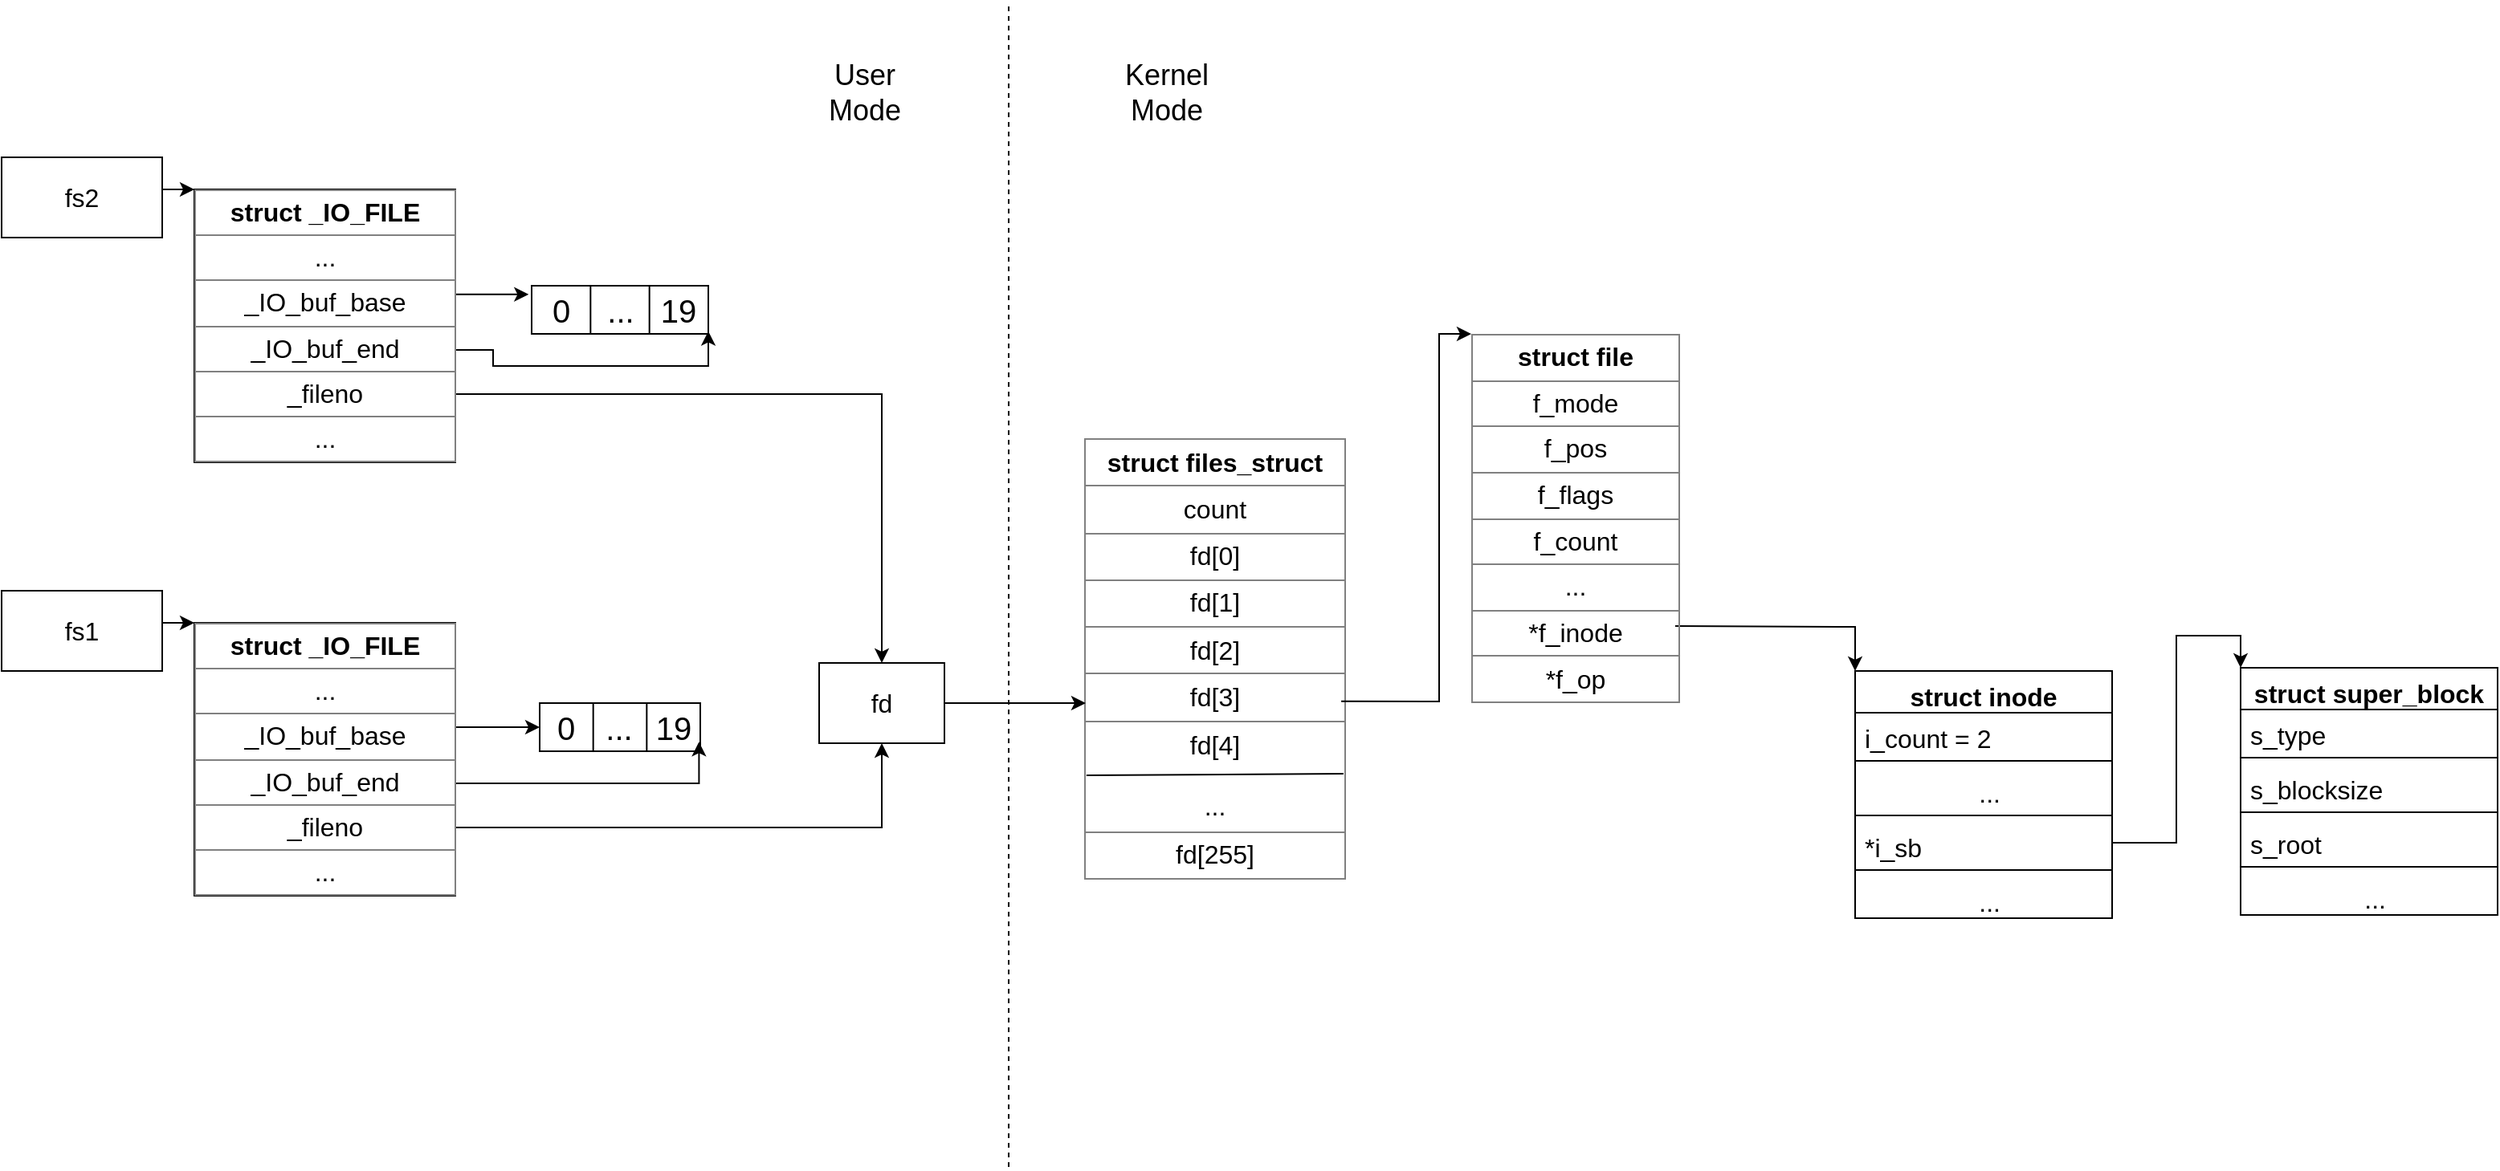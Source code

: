 <mxfile version="18.0.1" type="google" pages="3"><diagram name="os5_1" id="Wx8wYzukToE77DdohMMo"><mxGraphModel grid="0" page="0" gridSize="10" guides="1" tooltips="1" connect="1" arrows="1" fold="1" pageScale="1" pageWidth="850" pageHeight="1100" math="0" shadow="0"><root><mxCell id="0"/><mxCell id="1" parent="0"/><mxCell id="IGV6GITC1BkFRd7kM9qq-47" value="&lt;table style=&quot;width: 100% ; height: 100% ; border-collapse: collapse ; font-size: 16px&quot; width=&quot;100%&quot; cellpadding=&quot;4&quot; border=&quot;1&quot;&gt;&lt;tbody&gt;&lt;tr&gt;&lt;th align=&quot;center&quot;&gt;&lt;font style=&quot;font-size: 16px&quot;&gt;&lt;b&gt;struct files_struct&lt;br&gt;&lt;/b&gt;&lt;/font&gt;&lt;/th&gt;&lt;/tr&gt;&lt;tr align=&quot;center&quot;&gt;&lt;td&gt;&lt;font style=&quot;font-size: 16px&quot;&gt;count&lt;/font&gt;&lt;/td&gt;&lt;/tr&gt;&lt;tr align=&quot;center&quot;&gt;&lt;td&gt;&lt;font style=&quot;font-size: 16px&quot;&gt;fd[0]&lt;/font&gt;&lt;/td&gt;&lt;/tr&gt;&lt;tr align=&quot;center&quot;&gt;&lt;td&gt;&lt;font style=&quot;font-size: 16px&quot;&gt;fd[1]&lt;br&gt;&lt;/font&gt;&lt;/td&gt;&lt;/tr&gt;&lt;tr align=&quot;center&quot;&gt;&lt;td&gt;&lt;font style=&quot;font-size: 16px&quot;&gt;fd[2]&lt;br&gt;&lt;/font&gt;&lt;/td&gt;&lt;/tr&gt;&lt;tr&gt;&lt;td style=&quot;text-align: center&quot;&gt;fd[3]&lt;/td&gt;&lt;/tr&gt;&lt;tr align=&quot;center&quot;&gt;&lt;td&gt;&lt;font style=&quot;font-size: 16px&quot;&gt;fd[4]&lt;br&gt;&lt;br&gt;...&lt;/font&gt;&lt;/td&gt;&lt;/tr&gt;&lt;tr align=&quot;center&quot;&gt;&lt;td&gt;&lt;font style=&quot;font-size: 16px&quot;&gt;fd[255]&lt;br&gt;&lt;/font&gt;&lt;/td&gt;&lt;/tr&gt;&lt;/tbody&gt;&lt;/table&gt;" style="text;html=1;strokeColor=none;fillColor=none;overflow=fill;" parent="1" vertex="1"><mxGeometry x="722" y="1502" width="162.5" height="275" as="geometry"/></mxCell><mxCell id="Da9jErBtkmAPSLwTdWaW-23" style="edgeStyle=orthogonalEdgeStyle;rounded=0;orthogonalLoop=1;jettySize=auto;html=1;entryX=0;entryY=0;entryDx=0;entryDy=0;fontSize=20;" parent="1" target="IGV6GITC1BkFRd7kM9qq-60" edge="1"><mxGeometry relative="1" as="geometry"><mxPoint x="1090" y="1619" as="sourcePoint"/></mxGeometry></mxCell><mxCell id="IGV6GITC1BkFRd7kM9qq-56" value="&lt;table style=&quot;width: 100% ; height: 100% ; border-collapse: collapse ; font-size: 16px&quot; width=&quot;100%&quot; cellpadding=&quot;4&quot; border=&quot;1&quot;&gt;&lt;tbody&gt;&lt;tr&gt;&lt;th align=&quot;center&quot;&gt;&lt;font style=&quot;font-size: 16px&quot;&gt;&lt;b&gt;struct file&lt;br&gt;&lt;/b&gt;&lt;/font&gt;&lt;/th&gt;&lt;/tr&gt;&lt;tr align=&quot;center&quot;&gt;&lt;td&gt;f_mode&lt;br&gt;&lt;/td&gt;&lt;/tr&gt;&lt;tr align=&quot;center&quot;&gt;&lt;td&gt;&lt;font style=&quot;font-size: 16px&quot;&gt;f_pos&lt;br&gt;&lt;/font&gt;&lt;/td&gt;&lt;/tr&gt;&lt;tr align=&quot;center&quot;&gt;&lt;td&gt;&lt;font style=&quot;font-size: 16px&quot;&gt;f_flags&lt;br&gt;&lt;/font&gt;&lt;/td&gt;&lt;/tr&gt;&lt;tr align=&quot;center&quot;&gt;&lt;td&gt;&lt;font style=&quot;font-size: 16px&quot;&gt;f_count&lt;br&gt;&lt;/font&gt;&lt;/td&gt;&lt;/tr&gt;&lt;tr align=&quot;center&quot;&gt;&lt;td&gt;&lt;font style=&quot;font-size: 16px&quot;&gt;...&lt;br&gt;&lt;/font&gt;&lt;/td&gt;&lt;/tr&gt;&lt;tr align=&quot;center&quot;&gt;&lt;td&gt;&lt;font style=&quot;font-size: 16px&quot;&gt;*f_inode&lt;br&gt;&lt;/font&gt;&lt;/td&gt;&lt;/tr&gt;&lt;tr align=&quot;center&quot;&gt;&lt;td&gt;*f_op&lt;br&gt;&lt;/td&gt;&lt;/tr&gt;&lt;/tbody&gt;&lt;/table&gt;" style="text;html=1;strokeColor=none;fillColor=none;overflow=fill;" vertex="1" parent="1"><mxGeometry x="963" y="1437" width="130" height="230" as="geometry"/></mxCell><mxCell id="IGV6GITC1BkFRd7kM9qq-58" value="" style="endArrow=classic;html=1;fontSize=16;entryX=0;entryY=0;entryDx=0;entryDy=0;exitX=0.994;exitY=0.433;exitDx=0;exitDy=0;exitPerimeter=0;rounded=0;" parent="1" target="IGV6GITC1BkFRd7kM9qq-56" edge="1"><mxGeometry width="50" height="50" relative="1" as="geometry"><mxPoint x="882.04" y="1665.92" as="sourcePoint"/><mxPoint x="933" y="1677" as="targetPoint"/><Array as="points"><mxPoint x="943" y="1666"/><mxPoint x="943" y="1437"/></Array></mxGeometry></mxCell><mxCell id="k2bgLdUGASc6UwC-Caff-4" style="edgeStyle=orthogonalEdgeStyle;rounded=0;orthogonalLoop=1;jettySize=auto;html=1;exitX=1;exitY=0.5;exitDx=0;exitDy=0;entryX=0;entryY=0;entryDx=0;entryDy=0;" parent="1" source="4EE2T88Vbik8Q-8ipsxU-4" target="LIVRkcbakn7ZSOC9ViET-1" edge="1"><mxGeometry relative="1" as="geometry"><Array as="points"><mxPoint x="138" y="1372"/><mxPoint x="138" y="1347"/></Array></mxGeometry></mxCell><mxCell id="4EE2T88Vbik8Q-8ipsxU-4" value="&lt;font style=&quot;font-size: 16px&quot;&gt;fs2&lt;/font&gt;" style="rounded=0;whiteSpace=wrap;html=1;" parent="1" vertex="1"><mxGeometry x="48" y="1327" width="100" height="50" as="geometry"/></mxCell><mxCell id="k2bgLdUGASc6UwC-Caff-5" style="edgeStyle=orthogonalEdgeStyle;rounded=0;orthogonalLoop=1;jettySize=auto;html=1;exitX=1;exitY=0.5;exitDx=0;exitDy=0;entryX=0;entryY=0;entryDx=0;entryDy=0;" parent="1" source="4EE2T88Vbik8Q-8ipsxU-6" target="k2bgLdUGASc6UwC-Caff-3" edge="1"><mxGeometry relative="1" as="geometry"><Array as="points"><mxPoint x="143" y="1642"/><mxPoint x="143" y="1617"/></Array></mxGeometry></mxCell><mxCell id="4EE2T88Vbik8Q-8ipsxU-6" value="&lt;font style=&quot;font-size: 16px&quot;&gt;fs1&lt;/font&gt;" style="rounded=0;whiteSpace=wrap;html=1;" parent="1" vertex="1"><mxGeometry x="48" y="1597" width="100" height="50" as="geometry"/></mxCell><mxCell id="f0vQ-rq0YLENBrKNpcTx-3" value="" style="endArrow=none;html=1;exitX=0.009;exitY=0.9;exitDx=0;exitDy=0;exitPerimeter=0;entryX=1.009;entryY=0.896;entryDx=0;entryDy=0;entryPerimeter=0;" parent="1" edge="1"><mxGeometry width="50" height="50" relative="1" as="geometry"><mxPoint x="723.44" y="1712" as="sourcePoint"/><mxPoint x="883.44" y="1711.04" as="targetPoint"/></mxGeometry></mxCell><mxCell id="Da9jErBtkmAPSLwTdWaW-15" style="edgeStyle=orthogonalEdgeStyle;rounded=0;orthogonalLoop=1;jettySize=auto;html=1;exitX=1;exitY=0.5;exitDx=0;exitDy=0;entryX=-0.017;entryY=0.181;entryDx=0;entryDy=0;entryPerimeter=0;fontSize=20;" parent="1" source="LIVRkcbakn7ZSOC9ViET-1" target="Da9jErBtkmAPSLwTdWaW-2" edge="1"><mxGeometry relative="1" as="geometry"><Array as="points"><mxPoint x="331" y="1412"/></Array></mxGeometry></mxCell><mxCell id="Da9jErBtkmAPSLwTdWaW-17" style="edgeStyle=orthogonalEdgeStyle;rounded=0;orthogonalLoop=1;jettySize=auto;html=1;exitX=1;exitY=0.5;exitDx=0;exitDy=0;entryX=1;entryY=0.944;entryDx=0;entryDy=0;entryPerimeter=0;fontSize=20;" parent="1" source="LIVRkcbakn7ZSOC9ViET-1" target="Da9jErBtkmAPSLwTdWaW-2" edge="1"><mxGeometry relative="1" as="geometry"><Array as="points"><mxPoint x="331" y="1447"/><mxPoint x="354" y="1447"/><mxPoint x="354" y="1457"/><mxPoint x="488" y="1457"/></Array></mxGeometry></mxCell><mxCell id="Da9jErBtkmAPSLwTdWaW-21" style="edgeStyle=orthogonalEdgeStyle;rounded=0;orthogonalLoop=1;jettySize=auto;html=1;exitX=1;exitY=0.75;exitDx=0;exitDy=0;fontSize=20;entryX=0.5;entryY=0;entryDx=0;entryDy=0;" parent="1" source="LIVRkcbakn7ZSOC9ViET-1" target="EsqCgtsiWdkrGeuyO9ym-1" edge="1"><mxGeometry relative="1" as="geometry"><Array as="points"><mxPoint x="596" y="1475"/></Array></mxGeometry></mxCell><mxCell id="LIVRkcbakn7ZSOC9ViET-1" value="&lt;table style=&quot;width: 100% ; height: 100% ; border-collapse: collapse ; font-size: 16px&quot; width=&quot;100%&quot; cellpadding=&quot;4&quot; border=&quot;1&quot;&gt;&lt;tbody&gt;&lt;tr&gt;&lt;th align=&quot;center&quot;&gt;struct _IO_FILE&lt;/th&gt;&lt;/tr&gt;&lt;tr align=&quot;center&quot;&gt;&lt;td&gt;...&lt;/td&gt;&lt;/tr&gt;&lt;tr align=&quot;center&quot;&gt;&lt;td&gt;_IO_buf_base&lt;/td&gt;&lt;/tr&gt;&lt;tr align=&quot;center&quot;&gt;&lt;td&gt;&lt;font style=&quot;font-size: 16px&quot;&gt;_IO_buf_end&lt;/font&gt;&lt;/td&gt;&lt;/tr&gt;&lt;tr align=&quot;center&quot;&gt;&lt;td&gt;&lt;font style=&quot;font-size: 16px&quot;&gt;_fileno&lt;/font&gt;&lt;/td&gt;&lt;/tr&gt;&lt;tr&gt;&lt;td style=&quot;text-align: center&quot;&gt;...&lt;/td&gt;&lt;/tr&gt;&lt;tr align=&quot;center&quot;&gt;&lt;td&gt;&lt;br&gt;&lt;/td&gt;&lt;/tr&gt;&lt;tr align=&quot;center&quot;&gt;&lt;td&gt;&lt;font style=&quot;font-size: 16px&quot;&gt;&lt;br&gt;&lt;/font&gt;&lt;/td&gt;&lt;/tr&gt;&lt;/tbody&gt;&lt;/table&gt;" style="text;html=1;strokeColor=#000000;fillColor=none;overflow=fill;" parent="1" vertex="1"><mxGeometry x="168" y="1347" width="162.5" height="170" as="geometry"/></mxCell><mxCell id="Da9jErBtkmAPSLwTdWaW-16" style="edgeStyle=orthogonalEdgeStyle;rounded=0;orthogonalLoop=1;jettySize=auto;html=1;exitX=1;exitY=0.5;exitDx=0;exitDy=0;entryX=0;entryY=0.5;entryDx=0;entryDy=0;fontSize=20;" parent="1" source="k2bgLdUGASc6UwC-Caff-3" target="Da9jErBtkmAPSLwTdWaW-11" edge="1"><mxGeometry relative="1" as="geometry"><Array as="points"><mxPoint x="331" y="1682"/></Array></mxGeometry></mxCell><mxCell id="Da9jErBtkmAPSLwTdWaW-18" style="edgeStyle=orthogonalEdgeStyle;rounded=0;orthogonalLoop=1;jettySize=auto;html=1;exitX=1;exitY=0.5;exitDx=0;exitDy=0;fontSize=20;entryX=0.992;entryY=0.806;entryDx=0;entryDy=0;entryPerimeter=0;" parent="1" source="k2bgLdUGASc6UwC-Caff-3" target="Da9jErBtkmAPSLwTdWaW-11" edge="1"><mxGeometry relative="1" as="geometry"><mxPoint x="483" y="1697" as="targetPoint"/><Array as="points"><mxPoint x="331" y="1717"/><mxPoint x="482" y="1717"/></Array></mxGeometry></mxCell><mxCell id="Da9jErBtkmAPSLwTdWaW-22" style="edgeStyle=orthogonalEdgeStyle;rounded=0;orthogonalLoop=1;jettySize=auto;html=1;exitX=1;exitY=0.75;exitDx=0;exitDy=0;entryX=0.5;entryY=1;entryDx=0;entryDy=0;fontSize=20;" parent="1" source="k2bgLdUGASc6UwC-Caff-3" target="EsqCgtsiWdkrGeuyO9ym-1" edge="1"><mxGeometry relative="1" as="geometry"><Array as="points"><mxPoint x="596" y="1745"/></Array></mxGeometry></mxCell><mxCell id="k2bgLdUGASc6UwC-Caff-3" value="&lt;table style=&quot;width: 100% ; height: 100% ; border-collapse: collapse ; font-size: 16px&quot; width=&quot;100%&quot; cellpadding=&quot;4&quot; border=&quot;1&quot;&gt;&lt;tbody&gt;&lt;tr&gt;&lt;th align=&quot;center&quot;&gt;struct _IO_FILE&lt;/th&gt;&lt;/tr&gt;&lt;tr align=&quot;center&quot;&gt;&lt;td&gt;...&lt;/td&gt;&lt;/tr&gt;&lt;tr align=&quot;center&quot;&gt;&lt;td&gt;_IO_buf_base&lt;/td&gt;&lt;/tr&gt;&lt;tr align=&quot;center&quot;&gt;&lt;td&gt;&lt;font style=&quot;font-size: 16px&quot;&gt;_IO_buf_end&lt;/font&gt;&lt;/td&gt;&lt;/tr&gt;&lt;tr align=&quot;center&quot;&gt;&lt;td&gt;&lt;font style=&quot;font-size: 16px&quot;&gt;_fileno&lt;/font&gt;&lt;/td&gt;&lt;/tr&gt;&lt;tr&gt;&lt;td style=&quot;text-align: center&quot;&gt;...&lt;/td&gt;&lt;/tr&gt;&lt;tr align=&quot;center&quot;&gt;&lt;td&gt;&lt;br&gt;&lt;/td&gt;&lt;/tr&gt;&lt;tr align=&quot;center&quot;&gt;&lt;td&gt;&lt;font style=&quot;font-size: 16px&quot;&gt;&lt;br&gt;&lt;/font&gt;&lt;/td&gt;&lt;/tr&gt;&lt;/tbody&gt;&lt;/table&gt;" style="text;html=1;strokeColor=#000000;fillColor=none;overflow=fill;" parent="1" vertex="1"><mxGeometry x="168" y="1617" width="162.5" height="170" as="geometry"/></mxCell><mxCell id="Da9jErBtkmAPSLwTdWaW-2" value="" style="shape=partialRectangle;html=1;whiteSpace=wrap;collapsible=0;dropTarget=0;pointerEvents=0;top=1;left=1;bottom=1;right=1;points=[[0,0.5],[1,0.5]];portConstraint=eastwest;fontSize=20;strokeWidth=1;shadow=0;fillColor=none;noLabel=0;portConstraintRotation=0;snapToPoint=0;fixDash=0;autosize=0;container=0;backgroundOutline=0;resizeWidth=0;treeMoving=0;" parent="1" vertex="1"><mxGeometry x="378" y="1407" width="110" height="30" as="geometry"/></mxCell><mxCell id="Da9jErBtkmAPSLwTdWaW-3" value="0" style="shape=partialRectangle;html=1;whiteSpace=wrap;connectable=0;overflow=hidden;fillColor=none;top=0;left=0;bottom=0;right=1;fontSize=20;" parent="Da9jErBtkmAPSLwTdWaW-2" vertex="1"><mxGeometry width="36.667" height="30" as="geometry"/></mxCell><mxCell id="Da9jErBtkmAPSLwTdWaW-4" value="..." style="shape=partialRectangle;html=1;whiteSpace=wrap;connectable=0;overflow=hidden;fillColor=none;top=0;left=0;bottom=0;right=0;fontSize=20;" parent="Da9jErBtkmAPSLwTdWaW-2" vertex="1"><mxGeometry x="36.667" width="36.667" height="30" as="geometry"/></mxCell><mxCell id="Da9jErBtkmAPSLwTdWaW-5" value="19" style="shape=partialRectangle;html=1;whiteSpace=wrap;connectable=0;overflow=hidden;fillColor=none;top=0;left=1;bottom=0;right=0;fontSize=20;" parent="Da9jErBtkmAPSLwTdWaW-2" vertex="1"><mxGeometry x="73.333" width="36.667" height="30" as="geometry"/></mxCell><mxCell id="Da9jErBtkmAPSLwTdWaW-11" value="" style="shape=partialRectangle;html=1;whiteSpace=wrap;collapsible=0;dropTarget=0;pointerEvents=0;top=1;left=1;bottom=1;right=1;points=[[0,0.5],[1,0.5]];portConstraint=eastwest;fontSize=20;strokeWidth=1;shadow=0;fillColor=none;noLabel=0;portConstraintRotation=0;snapToPoint=0;fixDash=0;autosize=0;container=0;backgroundOutline=0;resizeWidth=0;treeMoving=0;" parent="1" vertex="1"><mxGeometry x="383" y="1667" width="100" height="30" as="geometry"/></mxCell><mxCell id="Da9jErBtkmAPSLwTdWaW-12" value="0" style="shape=partialRectangle;html=1;whiteSpace=wrap;connectable=0;overflow=hidden;fillColor=none;top=0;left=0;bottom=0;right=1;fontSize=20;" parent="Da9jErBtkmAPSLwTdWaW-11" vertex="1"><mxGeometry width="33.333" height="30" as="geometry"/></mxCell><mxCell id="Da9jErBtkmAPSLwTdWaW-13" value="..." style="shape=partialRectangle;html=1;whiteSpace=wrap;connectable=0;overflow=hidden;fillColor=none;top=0;left=0;bottom=0;right=0;fontSize=20;" parent="Da9jErBtkmAPSLwTdWaW-11" vertex="1"><mxGeometry x="33.333" width="33.333" height="30" as="geometry"/></mxCell><mxCell id="Da9jErBtkmAPSLwTdWaW-14" value="19" style="shape=partialRectangle;html=1;whiteSpace=wrap;connectable=0;overflow=hidden;fillColor=none;top=0;left=1;bottom=0;right=0;fontSize=20;" parent="Da9jErBtkmAPSLwTdWaW-11" vertex="1"><mxGeometry x="66.667" width="33.333" height="30" as="geometry"/></mxCell><mxCell id="IGV6GITC1BkFRd7kM9qq-60" value="struct inode" style="swimlane;fontStyle=1;align=center;verticalAlign=top;childLayout=stackLayout;horizontal=1;startSize=26;horizontalStack=0;resizeParent=1;resizeParentMax=0;resizeLast=0;collapsible=1;marginBottom=0;fillColor=none;fontSize=16;" parent="1" vertex="1"><mxGeometry x="1202" y="1647" width="160" height="154" as="geometry"/></mxCell><mxCell id="IGV6GITC1BkFRd7kM9qq-61" value="i_count = 2" style="text;strokeColor=none;fillColor=none;align=left;verticalAlign=top;spacingLeft=4;spacingRight=4;overflow=hidden;rotatable=0;points=[[0,0.5],[1,0.5]];portConstraint=eastwest;fontSize=16;" parent="IGV6GITC1BkFRd7kM9qq-60" vertex="1"><mxGeometry y="26" width="160" height="26" as="geometry"/></mxCell><mxCell id="EsqCgtsiWdkrGeuyO9ym-8" value="" style="line;strokeWidth=1;fillColor=none;align=left;verticalAlign=middle;spacingTop=-1;spacingLeft=3;spacingRight=3;rotatable=0;labelPosition=right;points=[];portConstraint=eastwest;" vertex="1" parent="IGV6GITC1BkFRd7kM9qq-60"><mxGeometry y="52" width="160" height="8" as="geometry"/></mxCell><mxCell id="EsqCgtsiWdkrGeuyO9ym-6" value="                ..." style="text;strokeColor=none;fillColor=none;align=left;verticalAlign=top;spacingLeft=4;spacingRight=4;overflow=hidden;rotatable=0;points=[[0,0.5],[1,0.5]];portConstraint=eastwest;fontSize=16;" vertex="1" parent="IGV6GITC1BkFRd7kM9qq-60"><mxGeometry y="60" width="160" height="26" as="geometry"/></mxCell><mxCell id="IGV6GITC1BkFRd7kM9qq-62" value="" style="line;strokeWidth=1;fillColor=none;align=left;verticalAlign=middle;spacingTop=-1;spacingLeft=3;spacingRight=3;rotatable=0;labelPosition=right;points=[];portConstraint=eastwest;" parent="IGV6GITC1BkFRd7kM9qq-60" vertex="1"><mxGeometry y="86" width="160" height="8" as="geometry"/></mxCell><mxCell id="EsqCgtsiWdkrGeuyO9ym-4" value="*i_sb" style="text;strokeColor=none;fillColor=none;align=left;verticalAlign=top;spacingLeft=4;spacingRight=4;overflow=hidden;rotatable=0;points=[[0,0.5],[1,0.5]];portConstraint=eastwest;fontSize=16;" vertex="1" parent="IGV6GITC1BkFRd7kM9qq-60"><mxGeometry y="94" width="160" height="26" as="geometry"/></mxCell><mxCell id="EsqCgtsiWdkrGeuyO9ym-5" value="" style="line;strokeWidth=1;fillColor=none;align=left;verticalAlign=middle;spacingTop=-1;spacingLeft=3;spacingRight=3;rotatable=0;labelPosition=right;points=[];portConstraint=eastwest;" vertex="1" parent="IGV6GITC1BkFRd7kM9qq-60"><mxGeometry y="120" width="160" height="8" as="geometry"/></mxCell><mxCell id="IGV6GITC1BkFRd7kM9qq-63" value="                ..." style="text;strokeColor=none;fillColor=none;align=left;verticalAlign=top;spacingLeft=4;spacingRight=4;overflow=hidden;rotatable=0;points=[[0,0.5],[1,0.5]];portConstraint=eastwest;fontSize=16;" parent="IGV6GITC1BkFRd7kM9qq-60" vertex="1"><mxGeometry y="128" width="160" height="26" as="geometry"/></mxCell><mxCell id="EsqCgtsiWdkrGeuyO9ym-2" style="edgeStyle=orthogonalEdgeStyle;rounded=0;orthogonalLoop=1;jettySize=auto;html=1;exitX=1;exitY=0.5;exitDx=0;exitDy=0;entryX=0.006;entryY=0.6;entryDx=0;entryDy=0;entryPerimeter=0;fontSize=16;" edge="1" parent="1" source="EsqCgtsiWdkrGeuyO9ym-1" target="IGV6GITC1BkFRd7kM9qq-47"><mxGeometry relative="1" as="geometry"/></mxCell><mxCell id="EsqCgtsiWdkrGeuyO9ym-1" value="&lt;font style=&quot;font-size: 16px;&quot;&gt;fd&lt;/font&gt;" style="rounded=0;whiteSpace=wrap;html=1;" vertex="1" parent="1"><mxGeometry x="557" y="1642" width="78" height="50" as="geometry"/></mxCell><mxCell id="EsqCgtsiWdkrGeuyO9ym-9" value="struct super_block" style="swimlane;fontStyle=1;align=center;verticalAlign=top;childLayout=stackLayout;horizontal=1;startSize=26;horizontalStack=0;resizeParent=1;resizeParentMax=0;resizeLast=0;collapsible=1;marginBottom=0;fillColor=none;fontSize=16;" vertex="1" parent="1"><mxGeometry x="1442" y="1645" width="160" height="154" as="geometry"/></mxCell><mxCell id="EsqCgtsiWdkrGeuyO9ym-10" value="s_type" style="text;strokeColor=none;fillColor=none;align=left;verticalAlign=top;spacingLeft=4;spacingRight=4;overflow=hidden;rotatable=0;points=[[0,0.5],[1,0.5]];portConstraint=eastwest;fontSize=16;" vertex="1" parent="EsqCgtsiWdkrGeuyO9ym-9"><mxGeometry y="26" width="160" height="26" as="geometry"/></mxCell><mxCell id="EsqCgtsiWdkrGeuyO9ym-11" value="" style="line;strokeWidth=1;fillColor=none;align=left;verticalAlign=middle;spacingTop=-1;spacingLeft=3;spacingRight=3;rotatable=0;labelPosition=right;points=[];portConstraint=eastwest;" vertex="1" parent="EsqCgtsiWdkrGeuyO9ym-9"><mxGeometry y="52" width="160" height="8" as="geometry"/></mxCell><mxCell id="EsqCgtsiWdkrGeuyO9ym-12" value="s_blocksize" style="text;strokeColor=none;fillColor=none;align=left;verticalAlign=top;spacingLeft=4;spacingRight=4;overflow=hidden;rotatable=0;points=[[0,0.5],[1,0.5]];portConstraint=eastwest;fontSize=16;" vertex="1" parent="EsqCgtsiWdkrGeuyO9ym-9"><mxGeometry y="60" width="160" height="26" as="geometry"/></mxCell><mxCell id="EsqCgtsiWdkrGeuyO9ym-13" value="" style="line;strokeWidth=1;fillColor=none;align=left;verticalAlign=middle;spacingTop=-1;spacingLeft=3;spacingRight=3;rotatable=0;labelPosition=right;points=[];portConstraint=eastwest;" vertex="1" parent="EsqCgtsiWdkrGeuyO9ym-9"><mxGeometry y="86" width="160" height="8" as="geometry"/></mxCell><mxCell id="EsqCgtsiWdkrGeuyO9ym-14" value="s_root" style="text;strokeColor=none;fillColor=none;align=left;verticalAlign=top;spacingLeft=4;spacingRight=4;overflow=hidden;rotatable=0;points=[[0,0.5],[1,0.5]];portConstraint=eastwest;fontSize=16;" vertex="1" parent="EsqCgtsiWdkrGeuyO9ym-9"><mxGeometry y="94" width="160" height="26" as="geometry"/></mxCell><mxCell id="EsqCgtsiWdkrGeuyO9ym-15" value="" style="line;strokeWidth=1;fillColor=none;align=left;verticalAlign=middle;spacingTop=-1;spacingLeft=3;spacingRight=3;rotatable=0;labelPosition=right;points=[];portConstraint=eastwest;" vertex="1" parent="EsqCgtsiWdkrGeuyO9ym-9"><mxGeometry y="120" width="160" height="8" as="geometry"/></mxCell><mxCell id="EsqCgtsiWdkrGeuyO9ym-16" value="                ..." style="text;strokeColor=none;fillColor=none;align=left;verticalAlign=top;spacingLeft=4;spacingRight=4;overflow=hidden;rotatable=0;points=[[0,0.5],[1,0.5]];portConstraint=eastwest;fontSize=16;" vertex="1" parent="EsqCgtsiWdkrGeuyO9ym-9"><mxGeometry y="128" width="160" height="26" as="geometry"/></mxCell><mxCell id="EsqCgtsiWdkrGeuyO9ym-17" style="edgeStyle=orthogonalEdgeStyle;rounded=0;orthogonalLoop=1;jettySize=auto;html=1;exitX=1;exitY=0.5;exitDx=0;exitDy=0;entryX=0;entryY=0;entryDx=0;entryDy=0;fontSize=16;" edge="1" parent="1" source="EsqCgtsiWdkrGeuyO9ym-4" target="EsqCgtsiWdkrGeuyO9ym-9"><mxGeometry relative="1" as="geometry"/></mxCell><mxCell id="90CxgmGiDfc23VAzaV2k-1" value="" style="endArrow=none;html=1;rounded=0;fontSize=16;dashed=1;" edge="1" parent="1"><mxGeometry width="50" height="50" relative="1" as="geometry"><mxPoint x="675" y="1956" as="sourcePoint"/><mxPoint x="675" y="1230" as="targetPoint"/></mxGeometry></mxCell><mxCell id="90CxgmGiDfc23VAzaV2k-3" value="&lt;font style=&quot;font-size: 18px;&quot;&gt;User&lt;br&gt;Mode&lt;/font&gt;" style="text;html=1;align=center;verticalAlign=middle;resizable=0;points=[];autosize=1;strokeColor=none;fillColor=none;fontSize=16;" vertex="1" parent="1"><mxGeometry x="557" y="1266" width="55" height="42" as="geometry"/></mxCell><mxCell id="90CxgmGiDfc23VAzaV2k-4" value="&lt;font style=&quot;font-size: 18px;&quot;&gt;Kernel&lt;br&gt;Mode&lt;/font&gt;" style="text;html=1;align=center;verticalAlign=middle;resizable=0;points=[];autosize=1;strokeColor=none;fillColor=none;fontSize=16;" vertex="1" parent="1"><mxGeometry x="742" y="1266" width="62" height="42" as="geometry"/></mxCell></root></mxGraphModel></diagram><diagram name="os5_2" id="jGGf_X8LLrZIh91hTZki"><mxGraphModel grid="0" page="1" gridSize="10" guides="1" tooltips="1" connect="1" arrows="1" fold="1" pageScale="1" pageWidth="1400" pageHeight="850" math="0" shadow="0"><root><mxCell id="Jny4XFDdHmDY4lThA1wT-0"/><mxCell id="Jny4XFDdHmDY4lThA1wT-1" parent="Jny4XFDdHmDY4lThA1wT-0"/><mxCell id="NXQ7AhztiPww-0wvQlMj-0" style="edgeStyle=orthogonalEdgeStyle;rounded=0;orthogonalLoop=1;jettySize=auto;html=1;exitX=1;exitY=0.5;exitDx=0;exitDy=0;entryX=0.006;entryY=0.629;entryDx=0;entryDy=0;entryPerimeter=0;" parent="Jny4XFDdHmDY4lThA1wT-1" source="NXQ7AhztiPww-0wvQlMj-1" target="NXQ7AhztiPww-0wvQlMj-3" edge="1"><mxGeometry relative="1" as="geometry"><Array as="points"><mxPoint x="173" y="243"/><mxPoint x="173" y="274"/></Array></mxGeometry></mxCell><mxCell id="NXQ7AhztiPww-0wvQlMj-1" value="&lt;font style=&quot;font-size: 16px&quot;&gt;fd1&lt;/font&gt;" style="rounded=0;whiteSpace=wrap;html=1;" parent="Jny4XFDdHmDY4lThA1wT-1" vertex="1"><mxGeometry x="29" y="218" width="100" height="50" as="geometry"/></mxCell><mxCell id="NXQ7AhztiPww-0wvQlMj-2" style="edgeStyle=orthogonalEdgeStyle;rounded=0;orthogonalLoop=1;jettySize=auto;html=1;exitX=0.994;exitY=0.614;exitDx=0;exitDy=0;entryX=-0.008;entryY=0.043;entryDx=0;entryDy=0;entryPerimeter=0;exitPerimeter=0;" parent="Jny4XFDdHmDY4lThA1wT-1" source="NXQ7AhztiPww-0wvQlMj-3" target="NXQ7AhztiPww-0wvQlMj-4" edge="1"><mxGeometry relative="1" as="geometry"><Array as="points"><mxPoint x="462" y="267"/><mxPoint x="503" y="267"/><mxPoint x="503" y="42"/></Array></mxGeometry></mxCell><mxCell id="NXQ7AhztiPww-0wvQlMj-10" style="edgeStyle=orthogonalEdgeStyle;rounded=0;orthogonalLoop=1;jettySize=auto;html=1;exitX=0.994;exitY=0.718;exitDx=0;exitDy=0;entryX=0;entryY=0.052;entryDx=0;entryDy=0;entryPerimeter=0;startArrow=none;startFill=0;endArrow=classic;endFill=1;exitPerimeter=0;" parent="Jny4XFDdHmDY4lThA1wT-1" source="NXQ7AhztiPww-0wvQlMj-3" target="NXQ7AhztiPww-0wvQlMj-9" edge="1"><mxGeometry relative="1" as="geometry"/></mxCell><mxCell id="NXQ7AhztiPww-0wvQlMj-3" value="&lt;table style=&quot;width: 100% ; height: 100% ; border-collapse: collapse ; font-size: 16px&quot; width=&quot;100%&quot; cellpadding=&quot;4&quot; border=&quot;1&quot;&gt;&lt;tbody&gt;&lt;tr&gt;&lt;th align=&quot;center&quot;&gt;&lt;font style=&quot;font-size: 16px&quot;&gt;&lt;b&gt;struct files_struct&lt;br&gt;&lt;/b&gt;&lt;/font&gt;&lt;/th&gt;&lt;/tr&gt;&lt;tr align=&quot;center&quot;&gt;&lt;td&gt;&lt;font style=&quot;font-size: 16px&quot;&gt;count&lt;/font&gt;&lt;/td&gt;&lt;/tr&gt;&lt;tr align=&quot;center&quot;&gt;&lt;td&gt;&lt;font style=&quot;font-size: 16px&quot;&gt;fd[0]&lt;br&gt;&lt;/font&gt;&lt;/td&gt;&lt;/tr&gt;&lt;tr align=&quot;center&quot;&gt;&lt;td&gt;&lt;font style=&quot;font-size: 16px&quot;&gt;fd[1]&lt;br&gt;&lt;/font&gt;&lt;/td&gt;&lt;/tr&gt;&lt;tr align=&quot;center&quot;&gt;&lt;td&gt;&lt;font style=&quot;font-size: 16px&quot;&gt;fd[2]&lt;br&gt;&lt;/font&gt;&lt;/td&gt;&lt;/tr&gt;&lt;tr&gt;&lt;td style=&quot;text-align: center&quot;&gt;fd[3]&lt;/td&gt;&lt;/tr&gt;&lt;tr align=&quot;center&quot;&gt;&lt;td&gt;&lt;font style=&quot;font-size: 16px&quot;&gt;fd[4]&lt;/font&gt;&lt;/td&gt;&lt;/tr&gt;&lt;tr align=&quot;center&quot;&gt;&lt;td&gt;...&lt;br&gt;&lt;/td&gt;&lt;/tr&gt;&lt;tr align=&quot;center&quot;&gt;&lt;td&gt;&lt;font style=&quot;font-size: 16px&quot;&gt;fd[255]&lt;br&gt;&lt;/font&gt;&lt;/td&gt;&lt;/tr&gt;&lt;/tbody&gt;&lt;/table&gt;" style="text;html=1;strokeColor=none;fillColor=none;overflow=fill;" parent="Jny4XFDdHmDY4lThA1wT-1" vertex="1"><mxGeometry x="303" y="98" width="160" height="280" as="geometry"/></mxCell><mxCell id="NXQ7AhztiPww-0wvQlMj-4" value="&lt;table style=&quot;width: 100% ; height: 100% ; border-collapse: collapse ; font-size: 16px&quot; width=&quot;100%&quot; cellpadding=&quot;4&quot; border=&quot;1&quot;&gt;&lt;tbody&gt;&lt;tr&gt;&lt;th align=&quot;center&quot;&gt;&lt;font style=&quot;font-size: 16px&quot;&gt;&lt;b&gt;struct file&lt;br&gt;&lt;/b&gt;&lt;/font&gt;&lt;/th&gt;&lt;/tr&gt;&lt;tr align=&quot;center&quot;&gt;&lt;td&gt;f_mode&lt;br&gt;&lt;/td&gt;&lt;/tr&gt;&lt;tr align=&quot;center&quot;&gt;&lt;td&gt;&lt;font style=&quot;font-size: 16px&quot;&gt;f_pos&lt;br&gt;&lt;/font&gt;&lt;/td&gt;&lt;/tr&gt;&lt;tr align=&quot;center&quot;&gt;&lt;td&gt;&lt;font style=&quot;font-size: 16px&quot;&gt;f_flags&lt;br&gt;&lt;/font&gt;&lt;/td&gt;&lt;/tr&gt;&lt;tr align=&quot;center&quot;&gt;&lt;td&gt;&lt;font style=&quot;font-size: 16px&quot;&gt;f_count&lt;br&gt;&lt;/font&gt;&lt;/td&gt;&lt;/tr&gt;&lt;tr align=&quot;center&quot;&gt;&lt;td&gt;&lt;font style=&quot;font-size: 16px&quot;&gt;...&lt;br&gt;&lt;/font&gt;&lt;/td&gt;&lt;/tr&gt;&lt;tr align=&quot;center&quot;&gt;&lt;td&gt;&lt;font style=&quot;font-size: 16px&quot;&gt;*f_inode&lt;br&gt;&lt;/font&gt;&lt;/td&gt;&lt;/tr&gt;&lt;tr align=&quot;center&quot;&gt;&lt;td&gt;*f_op&lt;br&gt;&lt;/td&gt;&lt;/tr&gt;&lt;/tbody&gt;&lt;/table&gt;" style="text;html=1;strokeColor=none;fillColor=none;overflow=fill;" parent="Jny4XFDdHmDY4lThA1wT-1" vertex="1"><mxGeometry x="568" y="32" width="130" height="230" as="geometry"/></mxCell><mxCell id="NXQ7AhztiPww-0wvQlMj-5" style="edgeStyle=orthogonalEdgeStyle;rounded=0;orthogonalLoop=1;jettySize=auto;html=1;exitX=0;exitY=0;exitDx=0;exitDy=0;startArrow=classic;startFill=1;endArrow=none;endFill=0;" parent="Jny4XFDdHmDY4lThA1wT-1" source="EkADogafn47lwZBaP-BH-0" edge="1"><mxGeometry relative="1" as="geometry"><Array as="points"><mxPoint x="834" y="278"/><mxPoint x="773" y="278"/><mxPoint x="773" y="213"/></Array><mxPoint x="833" y="333" as="sourcePoint"/><mxPoint x="696" y="213" as="targetPoint"/></mxGeometry></mxCell><mxCell id="NXQ7AhztiPww-0wvQlMj-8" style="edgeStyle=orthogonalEdgeStyle;rounded=0;orthogonalLoop=1;jettySize=auto;html=1;exitX=1;exitY=0.5;exitDx=0;exitDy=0;startArrow=none;startFill=0;endArrow=classic;endFill=1;" parent="Jny4XFDdHmDY4lThA1wT-1" source="NXQ7AhztiPww-0wvQlMj-7" target="NXQ7AhztiPww-0wvQlMj-3" edge="1"><mxGeometry relative="1" as="geometry"><mxPoint x="207" y="336" as="targetPoint"/><Array as="points"><mxPoint x="169" y="363"/><mxPoint x="169" y="301"/></Array></mxGeometry></mxCell><mxCell id="NXQ7AhztiPww-0wvQlMj-7" value="&lt;font style=&quot;font-size: 16px&quot;&gt;fd2&lt;/font&gt;" style="rounded=0;whiteSpace=wrap;html=1;" parent="Jny4XFDdHmDY4lThA1wT-1" vertex="1"><mxGeometry x="29" y="338" width="100" height="50" as="geometry"/></mxCell><mxCell id="NXQ7AhztiPww-0wvQlMj-11" style="edgeStyle=orthogonalEdgeStyle;rounded=0;orthogonalLoop=1;jettySize=auto;html=1;entryX=0;entryY=0;entryDx=0;entryDy=0;startArrow=none;startFill=0;endArrow=classic;endFill=1;exitX=1;exitY=0.809;exitDx=0;exitDy=0;exitPerimeter=0;" parent="Jny4XFDdHmDY4lThA1wT-1" target="EkADogafn47lwZBaP-BH-0" edge="1" source="NXQ7AhztiPww-0wvQlMj-9"><mxGeometry relative="1" as="geometry"><mxPoint x="703" y="488" as="sourcePoint"/><Array as="points"><mxPoint x="773" y="473"/><mxPoint x="773" y="277"/><mxPoint x="834" y="277"/></Array><mxPoint x="833" y="333" as="targetPoint"/></mxGeometry></mxCell><mxCell id="NXQ7AhztiPww-0wvQlMj-9" value="&lt;table style=&quot;width: 100% ; height: 100% ; border-collapse: collapse ; font-size: 16px&quot; width=&quot;100%&quot; cellpadding=&quot;4&quot; border=&quot;1&quot;&gt;&lt;tbody&gt;&lt;tr&gt;&lt;th align=&quot;center&quot;&gt;&lt;font style=&quot;font-size: 16px&quot;&gt;&lt;b&gt;struct file&lt;br&gt;&lt;/b&gt;&lt;/font&gt;&lt;/th&gt;&lt;/tr&gt;&lt;tr align=&quot;center&quot;&gt;&lt;td&gt;f_mode&lt;br&gt;&lt;/td&gt;&lt;/tr&gt;&lt;tr align=&quot;center&quot;&gt;&lt;td&gt;&lt;font style=&quot;font-size: 16px&quot;&gt;f_pos&lt;br&gt;&lt;/font&gt;&lt;/td&gt;&lt;/tr&gt;&lt;tr align=&quot;center&quot;&gt;&lt;td&gt;&lt;font style=&quot;font-size: 16px&quot;&gt;f_flags&lt;br&gt;&lt;/font&gt;&lt;/td&gt;&lt;/tr&gt;&lt;tr align=&quot;center&quot;&gt;&lt;td&gt;&lt;font style=&quot;font-size: 16px&quot;&gt;f_count&lt;br&gt;&lt;/font&gt;&lt;/td&gt;&lt;/tr&gt;&lt;tr align=&quot;center&quot;&gt;&lt;td&gt;&lt;font style=&quot;font-size: 16px&quot;&gt;...&lt;br&gt;&lt;/font&gt;&lt;/td&gt;&lt;/tr&gt;&lt;tr align=&quot;center&quot;&gt;&lt;td&gt;&lt;font style=&quot;font-size: 16px&quot;&gt;*f_inode&lt;br&gt;&lt;/font&gt;&lt;/td&gt;&lt;/tr&gt;&lt;tr align=&quot;center&quot;&gt;&lt;td&gt;*f_op&lt;br&gt;&lt;/td&gt;&lt;/tr&gt;&lt;/tbody&gt;&lt;/table&gt;" style="text;html=1;strokeColor=none;fillColor=none;overflow=fill;" parent="Jny4XFDdHmDY4lThA1wT-1" vertex="1"><mxGeometry x="576" y="287" width="130" height="230" as="geometry"/></mxCell><mxCell id="EkADogafn47lwZBaP-BH-0" value="struct inode" style="swimlane;fontStyle=1;align=center;verticalAlign=top;childLayout=stackLayout;horizontal=1;startSize=26;horizontalStack=0;resizeParent=1;resizeParentMax=0;resizeLast=0;collapsible=1;marginBottom=0;fillColor=none;fontSize=16;" vertex="1" parent="Jny4XFDdHmDY4lThA1wT-1"><mxGeometry x="839" y="278" width="160" height="86" as="geometry"/></mxCell><mxCell id="EkADogafn47lwZBaP-BH-5" value="*i_sb" style="text;strokeColor=none;fillColor=none;align=left;verticalAlign=top;spacingLeft=4;spacingRight=4;overflow=hidden;rotatable=0;points=[[0,0.5],[1,0.5]];portConstraint=eastwest;fontSize=16;" vertex="1" parent="EkADogafn47lwZBaP-BH-0"><mxGeometry y="26" width="160" height="26" as="geometry"/></mxCell><mxCell id="EkADogafn47lwZBaP-BH-6" value="" style="line;strokeWidth=1;fillColor=none;align=left;verticalAlign=middle;spacingTop=-1;spacingLeft=3;spacingRight=3;rotatable=0;labelPosition=right;points=[];portConstraint=eastwest;" vertex="1" parent="EkADogafn47lwZBaP-BH-0"><mxGeometry y="52" width="160" height="8" as="geometry"/></mxCell><mxCell id="EkADogafn47lwZBaP-BH-7" value="                ..." style="text;strokeColor=none;fillColor=none;align=left;verticalAlign=top;spacingLeft=4;spacingRight=4;overflow=hidden;rotatable=0;points=[[0,0.5],[1,0.5]];portConstraint=eastwest;fontSize=16;" vertex="1" parent="EkADogafn47lwZBaP-BH-0"><mxGeometry y="60" width="160" height="26" as="geometry"/></mxCell><mxCell id="EkADogafn47lwZBaP-BH-8" value="struct super_block" style="swimlane;fontStyle=1;align=center;verticalAlign=top;childLayout=stackLayout;horizontal=1;startSize=26;horizontalStack=0;resizeParent=1;resizeParentMax=0;resizeLast=0;collapsible=1;marginBottom=0;fillColor=none;fontSize=16;" vertex="1" parent="Jny4XFDdHmDY4lThA1wT-1"><mxGeometry x="1074" y="272" width="160" height="154" as="geometry"/></mxCell><mxCell id="EkADogafn47lwZBaP-BH-9" value="s_type" style="text;strokeColor=none;fillColor=none;align=left;verticalAlign=top;spacingLeft=4;spacingRight=4;overflow=hidden;rotatable=0;points=[[0,0.5],[1,0.5]];portConstraint=eastwest;fontSize=16;" vertex="1" parent="EkADogafn47lwZBaP-BH-8"><mxGeometry y="26" width="160" height="26" as="geometry"/></mxCell><mxCell id="EkADogafn47lwZBaP-BH-10" value="" style="line;strokeWidth=1;fillColor=none;align=left;verticalAlign=middle;spacingTop=-1;spacingLeft=3;spacingRight=3;rotatable=0;labelPosition=right;points=[];portConstraint=eastwest;" vertex="1" parent="EkADogafn47lwZBaP-BH-8"><mxGeometry y="52" width="160" height="8" as="geometry"/></mxCell><mxCell id="EkADogafn47lwZBaP-BH-11" value="s_blocksize" style="text;strokeColor=none;fillColor=none;align=left;verticalAlign=top;spacingLeft=4;spacingRight=4;overflow=hidden;rotatable=0;points=[[0,0.5],[1,0.5]];portConstraint=eastwest;fontSize=16;" vertex="1" parent="EkADogafn47lwZBaP-BH-8"><mxGeometry y="60" width="160" height="26" as="geometry"/></mxCell><mxCell id="EkADogafn47lwZBaP-BH-12" value="" style="line;strokeWidth=1;fillColor=none;align=left;verticalAlign=middle;spacingTop=-1;spacingLeft=3;spacingRight=3;rotatable=0;labelPosition=right;points=[];portConstraint=eastwest;" vertex="1" parent="EkADogafn47lwZBaP-BH-8"><mxGeometry y="86" width="160" height="8" as="geometry"/></mxCell><mxCell id="EkADogafn47lwZBaP-BH-13" value="s_root" style="text;strokeColor=none;fillColor=none;align=left;verticalAlign=top;spacingLeft=4;spacingRight=4;overflow=hidden;rotatable=0;points=[[0,0.5],[1,0.5]];portConstraint=eastwest;fontSize=16;" vertex="1" parent="EkADogafn47lwZBaP-BH-8"><mxGeometry y="94" width="160" height="26" as="geometry"/></mxCell><mxCell id="EkADogafn47lwZBaP-BH-14" value="" style="line;strokeWidth=1;fillColor=none;align=left;verticalAlign=middle;spacingTop=-1;spacingLeft=3;spacingRight=3;rotatable=0;labelPosition=right;points=[];portConstraint=eastwest;" vertex="1" parent="EkADogafn47lwZBaP-BH-8"><mxGeometry y="120" width="160" height="8" as="geometry"/></mxCell><mxCell id="EkADogafn47lwZBaP-BH-15" value="                ..." style="text;strokeColor=none;fillColor=none;align=left;verticalAlign=top;spacingLeft=4;spacingRight=4;overflow=hidden;rotatable=0;points=[[0,0.5],[1,0.5]];portConstraint=eastwest;fontSize=16;" vertex="1" parent="EkADogafn47lwZBaP-BH-8"><mxGeometry y="128" width="160" height="26" as="geometry"/></mxCell><mxCell id="EkADogafn47lwZBaP-BH-16" style="edgeStyle=orthogonalEdgeStyle;rounded=0;orthogonalLoop=1;jettySize=auto;html=1;exitX=1;exitY=0.5;exitDx=0;exitDy=0;entryX=0;entryY=0;entryDx=0;entryDy=0;fontSize=16;" edge="1" parent="Jny4XFDdHmDY4lThA1wT-1" source="EkADogafn47lwZBaP-BH-5" target="EkADogafn47lwZBaP-BH-8"><mxGeometry relative="1" as="geometry"/></mxCell><mxCell id="-Ecr9b6gdwVGsrhEQul2-0" value="" style="endArrow=none;html=1;rounded=0;fontSize=16;dashed=1;" edge="1" parent="Jny4XFDdHmDY4lThA1wT-1"><mxGeometry width="50" height="50" relative="1" as="geometry"><mxPoint x="220" y="470" as="sourcePoint"/><mxPoint x="220" y="46" as="targetPoint"/></mxGeometry></mxCell><mxCell id="-Ecr9b6gdwVGsrhEQul2-1" value="&lt;font style=&quot;font-size: 18px;&quot;&gt;User&lt;br&gt;Mode&lt;/font&gt;" style="text;html=1;align=center;verticalAlign=middle;resizable=0;points=[];autosize=1;strokeColor=none;fillColor=none;fontSize=16;" vertex="1" parent="Jny4XFDdHmDY4lThA1wT-1"><mxGeometry x="127" y="56" width="55" height="42" as="geometry"/></mxCell><mxCell id="-Ecr9b6gdwVGsrhEQul2-2" value="&lt;font style=&quot;font-size: 18px;&quot;&gt;Kernel&lt;br&gt;Mode&lt;/font&gt;" style="text;html=1;align=center;verticalAlign=middle;resizable=0;points=[];autosize=1;strokeColor=none;fillColor=none;fontSize=16;" vertex="1" parent="Jny4XFDdHmDY4lThA1wT-1"><mxGeometry x="247" y="56" width="62" height="42" as="geometry"/></mxCell></root></mxGraphModel></diagram><diagram name="os5_3" id="85TSGZqnICImfuSL4ypk"><mxGraphModel grid="0" page="0" gridSize="10" guides="1" tooltips="1" connect="1" arrows="1" fold="1" pageScale="1" pageWidth="850" pageHeight="1100" math="0" shadow="0"><root><mxCell id="3AH7acwMOhJunmHVDq5r-0"/><mxCell id="3AH7acwMOhJunmHVDq5r-1" parent="3AH7acwMOhJunmHVDq5r-0"/><mxCell id="3AH7acwMOhJunmHVDq5r-4" style="edgeStyle=orthogonalEdgeStyle;rounded=0;orthogonalLoop=1;jettySize=auto;html=1;exitX=0.997;exitY=0.604;exitDx=0;exitDy=0;entryX=-0.008;entryY=0.043;entryDx=0;entryDy=0;entryPerimeter=0;exitPerimeter=0;" parent="3AH7acwMOhJunmHVDq5r-1" source="3AH7acwMOhJunmHVDq5r-6" target="3AH7acwMOhJunmHVDq5r-7" edge="1"><mxGeometry relative="1" as="geometry"><Array as="points"><mxPoint x="868" y="819"/><mxPoint x="868" y="610"/></Array></mxGeometry></mxCell><mxCell id="3AH7acwMOhJunmHVDq5r-5" style="edgeStyle=orthogonalEdgeStyle;rounded=0;orthogonalLoop=1;jettySize=auto;html=1;exitX=1.007;exitY=0.708;exitDx=0;exitDy=0;entryX=0;entryY=0.052;entryDx=0;entryDy=0;entryPerimeter=0;startArrow=none;startFill=0;endArrow=classic;endFill=1;exitPerimeter=0;" parent="3AH7acwMOhJunmHVDq5r-1" source="3AH7acwMOhJunmHVDq5r-6" target="3AH7acwMOhJunmHVDq5r-13" edge="1"><mxGeometry relative="1" as="geometry"/></mxCell><mxCell id="3AH7acwMOhJunmHVDq5r-6" value="&lt;table style=&quot;width: 100% ; height: 100% ; border-collapse: collapse ; font-size: 16px&quot; width=&quot;100%&quot; cellpadding=&quot;4&quot; border=&quot;1&quot;&gt;&lt;tbody&gt;&lt;tr&gt;&lt;th align=&quot;center&quot;&gt;&lt;font style=&quot;font-size: 16px&quot;&gt;&lt;b&gt;struct files_struct&lt;br&gt;&lt;/b&gt;&lt;/font&gt;&lt;/th&gt;&lt;/tr&gt;&lt;tr align=&quot;center&quot;&gt;&lt;td&gt;&lt;font style=&quot;font-size: 16px&quot;&gt;count&lt;/font&gt;&lt;/td&gt;&lt;/tr&gt;&lt;tr align=&quot;center&quot;&gt;&lt;td&gt;&lt;font style=&quot;font-size: 16px&quot;&gt;fd[0]&lt;/font&gt;&lt;/td&gt;&lt;/tr&gt;&lt;tr align=&quot;center&quot;&gt;&lt;td&gt;&lt;font style=&quot;font-size: 16px&quot;&gt;fd[1]&lt;br&gt;&lt;/font&gt;&lt;/td&gt;&lt;/tr&gt;&lt;tr align=&quot;center&quot;&gt;&lt;td&gt;&lt;font style=&quot;font-size: 16px&quot;&gt;fd[2]&lt;br&gt;&lt;/font&gt;&lt;/td&gt;&lt;/tr&gt;&lt;tr&gt;&lt;td style=&quot;text-align: center&quot;&gt;fd[3]&lt;/td&gt;&lt;/tr&gt;&lt;tr align=&quot;center&quot;&gt;&lt;td&gt;&lt;font style=&quot;font-size: 16px&quot;&gt;fd[4]&lt;/font&gt;&lt;/td&gt;&lt;/tr&gt;&lt;tr align=&quot;center&quot;&gt;&lt;td&gt;...&lt;br&gt;&lt;/td&gt;&lt;/tr&gt;&lt;tr align=&quot;center&quot;&gt;&lt;td&gt;&lt;font style=&quot;font-size: 16px&quot;&gt;fd[255]&lt;br&gt;&lt;/font&gt;&lt;/td&gt;&lt;/tr&gt;&lt;/tbody&gt;&lt;/table&gt;" style="text;html=1;strokeColor=none;fillColor=none;overflow=fill;" parent="3AH7acwMOhJunmHVDq5r-1" vertex="1"><mxGeometry x="678" y="650" width="160" height="280" as="geometry"/></mxCell><mxCell id="3AH7acwMOhJunmHVDq5r-7" value="&lt;table style=&quot;width: 100% ; height: 100% ; border-collapse: collapse ; font-size: 16px&quot; width=&quot;100%&quot; cellpadding=&quot;4&quot; border=&quot;1&quot;&gt;&lt;tbody&gt;&lt;tr&gt;&lt;th align=&quot;center&quot;&gt;&lt;font style=&quot;font-size: 16px&quot;&gt;&lt;b&gt;struct file&lt;br&gt;&lt;/b&gt;&lt;/font&gt;&lt;/th&gt;&lt;/tr&gt;&lt;tr align=&quot;center&quot;&gt;&lt;td&gt;f_mode&lt;br&gt;&lt;/td&gt;&lt;/tr&gt;&lt;tr align=&quot;center&quot;&gt;&lt;td&gt;&lt;font style=&quot;font-size: 16px&quot;&gt;f_pos&lt;br&gt;&lt;/font&gt;&lt;/td&gt;&lt;/tr&gt;&lt;tr align=&quot;center&quot;&gt;&lt;td&gt;&lt;font style=&quot;font-size: 16px&quot;&gt;f_flags&lt;br&gt;&lt;/font&gt;&lt;/td&gt;&lt;/tr&gt;&lt;tr align=&quot;center&quot;&gt;&lt;td&gt;&lt;font style=&quot;font-size: 16px&quot;&gt;f_count&lt;br&gt;&lt;/font&gt;&lt;/td&gt;&lt;/tr&gt;&lt;tr align=&quot;center&quot;&gt;&lt;td&gt;&lt;font style=&quot;font-size: 16px&quot;&gt;...&lt;br&gt;&lt;/font&gt;&lt;/td&gt;&lt;/tr&gt;&lt;tr align=&quot;center&quot;&gt;&lt;td&gt;&lt;font style=&quot;font-size: 16px&quot;&gt;*f_inode&lt;br&gt;&lt;/font&gt;&lt;/td&gt;&lt;/tr&gt;&lt;tr align=&quot;center&quot;&gt;&lt;td&gt;*f_op&lt;br&gt;&lt;/td&gt;&lt;/tr&gt;&lt;/tbody&gt;&lt;/table&gt;" style="text;html=1;strokeColor=none;fillColor=none;overflow=fill;" parent="3AH7acwMOhJunmHVDq5r-1" vertex="1"><mxGeometry x="938" y="600" width="130" height="230" as="geometry"/></mxCell><mxCell id="3AH7acwMOhJunmHVDq5r-8" style="edgeStyle=orthogonalEdgeStyle;rounded=0;orthogonalLoop=1;jettySize=auto;html=1;exitX=0;exitY=0.5;exitDx=0;exitDy=0;entryX=1.023;entryY=0.804;entryDx=0;entryDy=0;entryPerimeter=0;startArrow=classic;startFill=1;endArrow=none;endFill=0;" parent="3AH7acwMOhJunmHVDq5r-1" target="3AH7acwMOhJunmHVDq5r-7" edge="1"><mxGeometry relative="1" as="geometry"><Array as="points"><mxPoint x="1098" y="935"/><mxPoint x="1098" y="785"/></Array><mxPoint x="1158" y="935" as="sourcePoint"/></mxGeometry></mxCell><mxCell id="3AH7acwMOhJunmHVDq5r-15" style="edgeStyle=orthogonalEdgeStyle;rounded=0;orthogonalLoop=1;jettySize=auto;html=1;exitX=1.015;exitY=0.83;exitDx=0;exitDy=0;entryX=0;entryY=0.5;entryDx=0;entryDy=0;startArrow=none;startFill=0;endArrow=classic;endFill=1;exitPerimeter=0;" parent="3AH7acwMOhJunmHVDq5r-1" source="3AH7acwMOhJunmHVDq5r-13" edge="1"><mxGeometry relative="1" as="geometry"><Array as="points"><mxPoint x="1068" y="1051"/><mxPoint x="1098" y="1050"/><mxPoint x="1098" y="935"/></Array><mxPoint x="1158" y="935" as="targetPoint"/></mxGeometry></mxCell><mxCell id="3AH7acwMOhJunmHVDq5r-13" value="&lt;table style=&quot;width: 100% ; height: 100% ; border-collapse: collapse ; font-size: 16px&quot; width=&quot;100%&quot; cellpadding=&quot;4&quot; border=&quot;1&quot;&gt;&lt;tbody&gt;&lt;tr&gt;&lt;th align=&quot;center&quot;&gt;&lt;font style=&quot;font-size: 16px&quot;&gt;&lt;b&gt;struct file&lt;br&gt;&lt;/b&gt;&lt;/font&gt;&lt;/th&gt;&lt;/tr&gt;&lt;tr align=&quot;center&quot;&gt;&lt;td&gt;f_mode&lt;br&gt;&lt;/td&gt;&lt;/tr&gt;&lt;tr align=&quot;center&quot;&gt;&lt;td&gt;&lt;font style=&quot;font-size: 16px&quot;&gt;f_pos&lt;br&gt;&lt;/font&gt;&lt;/td&gt;&lt;/tr&gt;&lt;tr align=&quot;center&quot;&gt;&lt;td&gt;&lt;font style=&quot;font-size: 16px&quot;&gt;f_flags&lt;br&gt;&lt;/font&gt;&lt;/td&gt;&lt;/tr&gt;&lt;tr align=&quot;center&quot;&gt;&lt;td&gt;&lt;font style=&quot;font-size: 16px&quot;&gt;f_count&lt;br&gt;&lt;/font&gt;&lt;/td&gt;&lt;/tr&gt;&lt;tr align=&quot;center&quot;&gt;&lt;td&gt;&lt;font style=&quot;font-size: 16px&quot;&gt;...&lt;br&gt;&lt;/font&gt;&lt;/td&gt;&lt;/tr&gt;&lt;tr align=&quot;center&quot;&gt;&lt;td&gt;&lt;font style=&quot;font-size: 16px&quot;&gt;*f_inode&lt;br&gt;&lt;/font&gt;&lt;/td&gt;&lt;/tr&gt;&lt;tr align=&quot;center&quot;&gt;&lt;td&gt;*f_op&lt;br&gt;&lt;/td&gt;&lt;/tr&gt;&lt;/tbody&gt;&lt;/table&gt;" style="text;html=1;strokeColor=none;fillColor=none;overflow=fill;" parent="3AH7acwMOhJunmHVDq5r-1" vertex="1"><mxGeometry x="938" y="860" width="130" height="230" as="geometry"/></mxCell><mxCell id="fYznfTMeY2zwl6uoBK-P-0" style="edgeStyle=orthogonalEdgeStyle;rounded=0;orthogonalLoop=1;jettySize=auto;html=1;exitX=1;exitY=0.5;exitDx=0;exitDy=0;entryX=0;entryY=0;entryDx=0;entryDy=0;" parent="3AH7acwMOhJunmHVDq5r-1" source="fYznfTMeY2zwl6uoBK-P-1" target="fYznfTMeY2zwl6uoBK-P-6" edge="1"><mxGeometry relative="1" as="geometry"><Array as="points"><mxPoint x="100" y="655"/><mxPoint x="100" y="630"/></Array></mxGeometry></mxCell><mxCell id="fYznfTMeY2zwl6uoBK-P-1" value="&lt;font style=&quot;font-size: 16px&quot;&gt;f2&lt;/font&gt;" style="rounded=0;whiteSpace=wrap;html=1;" parent="3AH7acwMOhJunmHVDq5r-1" vertex="1"><mxGeometry x="10" y="610" width="100" height="50" as="geometry"/></mxCell><mxCell id="fYznfTMeY2zwl6uoBK-P-2" style="edgeStyle=orthogonalEdgeStyle;rounded=0;orthogonalLoop=1;jettySize=auto;html=1;exitX=1;exitY=0.5;exitDx=0;exitDy=0;entryX=0;entryY=0;entryDx=0;entryDy=0;" parent="3AH7acwMOhJunmHVDq5r-1" source="fYznfTMeY2zwl6uoBK-P-3" target="fYznfTMeY2zwl6uoBK-P-9" edge="1"><mxGeometry relative="1" as="geometry"><Array as="points"><mxPoint x="105" y="925"/><mxPoint x="105" y="900"/></Array></mxGeometry></mxCell><mxCell id="fYznfTMeY2zwl6uoBK-P-3" value="&lt;font style=&quot;font-size: 16px&quot;&gt;f1&lt;/font&gt;" style="rounded=0;whiteSpace=wrap;html=1;" parent="3AH7acwMOhJunmHVDq5r-1" vertex="1"><mxGeometry x="10" y="880" width="100" height="50" as="geometry"/></mxCell><mxCell id="fYznfTMeY2zwl6uoBK-P-4" style="edgeStyle=orthogonalEdgeStyle;rounded=0;orthogonalLoop=1;jettySize=auto;html=1;exitX=1;exitY=0.5;exitDx=0;exitDy=0;entryX=-0.017;entryY=0.181;entryDx=0;entryDy=0;entryPerimeter=0;fontSize=20;" parent="3AH7acwMOhJunmHVDq5r-1" source="fYznfTMeY2zwl6uoBK-P-6" target="fYznfTMeY2zwl6uoBK-P-10" edge="1"><mxGeometry relative="1" as="geometry"><Array as="points"><mxPoint x="293" y="695"/></Array></mxGeometry></mxCell><mxCell id="fYznfTMeY2zwl6uoBK-P-5" style="edgeStyle=orthogonalEdgeStyle;rounded=0;orthogonalLoop=1;jettySize=auto;html=1;exitX=1;exitY=0.5;exitDx=0;exitDy=0;entryX=1;entryY=0.944;entryDx=0;entryDy=0;entryPerimeter=0;fontSize=20;" parent="3AH7acwMOhJunmHVDq5r-1" source="fYznfTMeY2zwl6uoBK-P-6" target="fYznfTMeY2zwl6uoBK-P-10" edge="1"><mxGeometry relative="1" as="geometry"><Array as="points"><mxPoint x="293" y="730"/><mxPoint x="316" y="730"/><mxPoint x="316" y="740"/><mxPoint x="450" y="740"/></Array></mxGeometry></mxCell><mxCell id="zMRt4TbV8h-0Q432N7s9-1" style="edgeStyle=orthogonalEdgeStyle;rounded=0;orthogonalLoop=1;jettySize=auto;html=1;exitX=1;exitY=0.75;exitDx=0;exitDy=0;fontSize=20;entryX=-0.008;entryY=0.604;entryDx=0;entryDy=0;entryPerimeter=0;" parent="3AH7acwMOhJunmHVDq5r-1" source="fYznfTMeY2zwl6uoBK-P-6" edge="1" target="3AH7acwMOhJunmHVDq5r-6"><mxGeometry relative="1" as="geometry"><mxPoint x="542" y="810" as="targetPoint"/><Array as="points"><mxPoint x="416" y="758"/><mxPoint x="416" y="819"/></Array></mxGeometry></mxCell><mxCell id="fYznfTMeY2zwl6uoBK-P-6" value="&lt;table style=&quot;width: 100% ; height: 100% ; border-collapse: collapse ; font-size: 16px&quot; width=&quot;100%&quot; cellpadding=&quot;4&quot; border=&quot;1&quot;&gt;&lt;tbody&gt;&lt;tr&gt;&lt;th align=&quot;center&quot;&gt;struct _IO_FILE&lt;/th&gt;&lt;/tr&gt;&lt;tr align=&quot;center&quot;&gt;&lt;td&gt;...&lt;/td&gt;&lt;/tr&gt;&lt;tr align=&quot;center&quot;&gt;&lt;td&gt;_IO_buf_base&lt;/td&gt;&lt;/tr&gt;&lt;tr align=&quot;center&quot;&gt;&lt;td&gt;&lt;font style=&quot;font-size: 16px&quot;&gt;_IO_buf_end&lt;/font&gt;&lt;/td&gt;&lt;/tr&gt;&lt;tr align=&quot;center&quot;&gt;&lt;td&gt;&lt;font style=&quot;font-size: 16px&quot;&gt;_fileno&lt;/font&gt;&lt;/td&gt;&lt;/tr&gt;&lt;tr&gt;&lt;td style=&quot;text-align: center&quot;&gt;...&lt;/td&gt;&lt;/tr&gt;&lt;tr align=&quot;center&quot;&gt;&lt;td&gt;&lt;br&gt;&lt;/td&gt;&lt;/tr&gt;&lt;tr align=&quot;center&quot;&gt;&lt;td&gt;&lt;font style=&quot;font-size: 16px&quot;&gt;&lt;br&gt;&lt;/font&gt;&lt;/td&gt;&lt;/tr&gt;&lt;/tbody&gt;&lt;/table&gt;" style="text;html=1;strokeColor=#000000;fillColor=none;overflow=fill;" parent="3AH7acwMOhJunmHVDq5r-1" vertex="1"><mxGeometry x="130" y="630" width="162.5" height="170" as="geometry"/></mxCell><mxCell id="fYznfTMeY2zwl6uoBK-P-7" style="edgeStyle=orthogonalEdgeStyle;rounded=0;orthogonalLoop=1;jettySize=auto;html=1;exitX=1;exitY=0.5;exitDx=0;exitDy=0;entryX=0;entryY=0.5;entryDx=0;entryDy=0;fontSize=20;" parent="3AH7acwMOhJunmHVDq5r-1" source="fYznfTMeY2zwl6uoBK-P-9" target="fYznfTMeY2zwl6uoBK-P-14" edge="1"><mxGeometry relative="1" as="geometry"><Array as="points"><mxPoint x="293" y="965"/></Array></mxGeometry></mxCell><mxCell id="fYznfTMeY2zwl6uoBK-P-8" style="edgeStyle=orthogonalEdgeStyle;rounded=0;orthogonalLoop=1;jettySize=auto;html=1;exitX=1;exitY=0.5;exitDx=0;exitDy=0;fontSize=20;entryX=0.992;entryY=0.806;entryDx=0;entryDy=0;entryPerimeter=0;" parent="3AH7acwMOhJunmHVDq5r-1" source="fYznfTMeY2zwl6uoBK-P-9" target="fYznfTMeY2zwl6uoBK-P-14" edge="1"><mxGeometry relative="1" as="geometry"><mxPoint x="445" y="980" as="targetPoint"/><Array as="points"><mxPoint x="293" y="1000"/><mxPoint x="444" y="1000"/></Array></mxGeometry></mxCell><mxCell id="zMRt4TbV8h-0Q432N7s9-2" style="edgeStyle=orthogonalEdgeStyle;rounded=0;orthogonalLoop=1;jettySize=auto;html=1;exitX=1;exitY=0.75;exitDx=0;exitDy=0;entryX=-0.005;entryY=0.726;entryDx=0;entryDy=0;entryPerimeter=0;fontSize=20;" parent="3AH7acwMOhJunmHVDq5r-1" source="fYznfTMeY2zwl6uoBK-P-9" target="3AH7acwMOhJunmHVDq5r-6" edge="1"><mxGeometry relative="1" as="geometry"><Array as="points"><mxPoint x="490" y="1028"/><mxPoint x="490" y="853"/></Array></mxGeometry></mxCell><mxCell id="fYznfTMeY2zwl6uoBK-P-9" value="&lt;table style=&quot;width: 100% ; height: 100% ; border-collapse: collapse ; font-size: 16px&quot; width=&quot;100%&quot; cellpadding=&quot;4&quot; border=&quot;1&quot;&gt;&lt;tbody&gt;&lt;tr&gt;&lt;th align=&quot;center&quot;&gt;struct _IO_FILE&lt;/th&gt;&lt;/tr&gt;&lt;tr align=&quot;center&quot;&gt;&lt;td&gt;...&lt;/td&gt;&lt;/tr&gt;&lt;tr align=&quot;center&quot;&gt;&lt;td&gt;_IO_buf_base&lt;/td&gt;&lt;/tr&gt;&lt;tr align=&quot;center&quot;&gt;&lt;td&gt;&lt;font style=&quot;font-size: 16px&quot;&gt;_IO_buf_end&lt;/font&gt;&lt;/td&gt;&lt;/tr&gt;&lt;tr align=&quot;center&quot;&gt;&lt;td&gt;&lt;font style=&quot;font-size: 16px&quot;&gt;_fileno&lt;/font&gt;&lt;/td&gt;&lt;/tr&gt;&lt;tr&gt;&lt;td style=&quot;text-align: center&quot;&gt;...&lt;/td&gt;&lt;/tr&gt;&lt;tr align=&quot;center&quot;&gt;&lt;td&gt;&lt;br&gt;&lt;/td&gt;&lt;/tr&gt;&lt;tr align=&quot;center&quot;&gt;&lt;td&gt;&lt;font style=&quot;font-size: 16px&quot;&gt;&lt;br&gt;&lt;/font&gt;&lt;/td&gt;&lt;/tr&gt;&lt;/tbody&gt;&lt;/table&gt;" style="text;html=1;strokeColor=#000000;fillColor=none;overflow=fill;" parent="3AH7acwMOhJunmHVDq5r-1" vertex="1"><mxGeometry x="130" y="900" width="162.5" height="170" as="geometry"/></mxCell><mxCell id="fYznfTMeY2zwl6uoBK-P-10" value="" style="shape=partialRectangle;html=1;whiteSpace=wrap;collapsible=0;dropTarget=0;pointerEvents=0;top=1;left=1;bottom=1;right=1;points=[[0,0.5],[1,0.5]];portConstraint=eastwest;fontSize=20;strokeWidth=1;shadow=0;fillColor=none;noLabel=0;portConstraintRotation=0;snapToPoint=0;fixDash=0;autosize=0;container=0;backgroundOutline=0;resizeWidth=0;treeMoving=0;" parent="3AH7acwMOhJunmHVDq5r-1" vertex="1"><mxGeometry x="340" y="690" width="110" height="30" as="geometry"/></mxCell><mxCell id="fYznfTMeY2zwl6uoBK-P-11" value="0" style="shape=partialRectangle;html=1;whiteSpace=wrap;connectable=0;overflow=hidden;fillColor=none;top=0;left=0;bottom=0;right=1;fontSize=20;" parent="fYznfTMeY2zwl6uoBK-P-10" vertex="1"><mxGeometry width="36.667" height="30" as="geometry"/></mxCell><mxCell id="fYznfTMeY2zwl6uoBK-P-12" value="..." style="shape=partialRectangle;html=1;whiteSpace=wrap;connectable=0;overflow=hidden;fillColor=none;top=0;left=0;bottom=0;right=0;fontSize=20;" parent="fYznfTMeY2zwl6uoBK-P-10" vertex="1"><mxGeometry x="36.667" width="36.667" height="30" as="geometry"/></mxCell><mxCell id="fYznfTMeY2zwl6uoBK-P-13" value="19" style="shape=partialRectangle;html=1;whiteSpace=wrap;connectable=0;overflow=hidden;fillColor=none;top=0;left=1;bottom=0;right=0;fontSize=20;" parent="fYznfTMeY2zwl6uoBK-P-10" vertex="1"><mxGeometry x="73.333" width="36.667" height="30" as="geometry"/></mxCell><mxCell id="fYznfTMeY2zwl6uoBK-P-14" value="" style="shape=partialRectangle;html=1;whiteSpace=wrap;collapsible=0;dropTarget=0;pointerEvents=0;top=1;left=1;bottom=1;right=1;points=[[0,0.5],[1,0.5]];portConstraint=eastwest;fontSize=20;strokeWidth=1;shadow=0;fillColor=none;noLabel=0;portConstraintRotation=0;snapToPoint=0;fixDash=0;autosize=0;container=0;backgroundOutline=0;resizeWidth=0;treeMoving=0;" parent="3AH7acwMOhJunmHVDq5r-1" vertex="1"><mxGeometry x="345" y="950" width="100" height="30" as="geometry"/></mxCell><mxCell id="fYznfTMeY2zwl6uoBK-P-15" value="0" style="shape=partialRectangle;html=1;whiteSpace=wrap;connectable=0;overflow=hidden;fillColor=none;top=0;left=0;bottom=0;right=1;fontSize=20;" parent="fYznfTMeY2zwl6uoBK-P-14" vertex="1"><mxGeometry width="33.333" height="30" as="geometry"/></mxCell><mxCell id="fYznfTMeY2zwl6uoBK-P-16" value="..." style="shape=partialRectangle;html=1;whiteSpace=wrap;connectable=0;overflow=hidden;fillColor=none;top=0;left=0;bottom=0;right=0;fontSize=20;" parent="fYznfTMeY2zwl6uoBK-P-14" vertex="1"><mxGeometry x="33.333" width="33.333" height="30" as="geometry"/></mxCell><mxCell id="fYznfTMeY2zwl6uoBK-P-17" value="19" style="shape=partialRectangle;html=1;whiteSpace=wrap;connectable=0;overflow=hidden;fillColor=none;top=0;left=1;bottom=0;right=0;fontSize=20;" parent="fYznfTMeY2zwl6uoBK-P-14" vertex="1"><mxGeometry x="66.667" width="33.333" height="30" as="geometry"/></mxCell><mxCell id="kBiUyG19cIrYsbXSJi4z-0" value="" style="endArrow=none;html=1;rounded=0;fontSize=16;dashed=1;" edge="1" parent="3AH7acwMOhJunmHVDq5r-1"><mxGeometry width="50" height="50" relative="1" as="geometry"><mxPoint x="553" y="1179" as="sourcePoint"/><mxPoint x="553" y="523" as="targetPoint"/></mxGeometry></mxCell><mxCell id="kBiUyG19cIrYsbXSJi4z-1" value="&lt;font style=&quot;font-size: 18px;&quot;&gt;User&lt;br&gt;Mode&lt;/font&gt;" style="text;html=1;align=center;verticalAlign=middle;resizable=0;points=[];autosize=1;strokeColor=none;fillColor=none;fontSize=16;" vertex="1" parent="3AH7acwMOhJunmHVDq5r-1"><mxGeometry x="435" y="559" width="55" height="42" as="geometry"/></mxCell><mxCell id="kBiUyG19cIrYsbXSJi4z-2" value="&lt;font style=&quot;font-size: 18px;&quot;&gt;Kernel&lt;br&gt;Mode&lt;/font&gt;" style="text;html=1;align=center;verticalAlign=middle;resizable=0;points=[];autosize=1;strokeColor=none;fillColor=none;fontSize=16;" vertex="1" parent="3AH7acwMOhJunmHVDq5r-1"><mxGeometry x="620" y="559" width="62" height="42" as="geometry"/></mxCell><mxCell id="RqC2nw-1Y6gNRRbKLrP5-0" value="struct inode" style="swimlane;fontStyle=1;align=center;verticalAlign=top;childLayout=stackLayout;horizontal=1;startSize=26;horizontalStack=0;resizeParent=1;resizeParentMax=0;resizeLast=0;collapsible=1;marginBottom=0;fillColor=none;fontSize=16;" vertex="1" parent="3AH7acwMOhJunmHVDq5r-1"><mxGeometry x="1158" y="935" width="160" height="86" as="geometry"/></mxCell><mxCell id="RqC2nw-1Y6gNRRbKLrP5-1" value="*i_sb" style="text;strokeColor=none;fillColor=none;align=left;verticalAlign=top;spacingLeft=4;spacingRight=4;overflow=hidden;rotatable=0;points=[[0,0.5],[1,0.5]];portConstraint=eastwest;fontSize=16;" vertex="1" parent="RqC2nw-1Y6gNRRbKLrP5-0"><mxGeometry y="26" width="160" height="26" as="geometry"/></mxCell><mxCell id="RqC2nw-1Y6gNRRbKLrP5-2" value="" style="line;strokeWidth=1;fillColor=none;align=left;verticalAlign=middle;spacingTop=-1;spacingLeft=3;spacingRight=3;rotatable=0;labelPosition=right;points=[];portConstraint=eastwest;" vertex="1" parent="RqC2nw-1Y6gNRRbKLrP5-0"><mxGeometry y="52" width="160" height="8" as="geometry"/></mxCell><mxCell id="RqC2nw-1Y6gNRRbKLrP5-3" value="                ..." style="text;strokeColor=none;fillColor=none;align=left;verticalAlign=top;spacingLeft=4;spacingRight=4;overflow=hidden;rotatable=0;points=[[0,0.5],[1,0.5]];portConstraint=eastwest;fontSize=16;" vertex="1" parent="RqC2nw-1Y6gNRRbKLrP5-0"><mxGeometry y="60" width="160" height="26" as="geometry"/></mxCell><mxCell id="RqC2nw-1Y6gNRRbKLrP5-4" value="struct super_block" style="swimlane;fontStyle=1;align=center;verticalAlign=top;childLayout=stackLayout;horizontal=1;startSize=26;horizontalStack=0;resizeParent=1;resizeParentMax=0;resizeLast=0;collapsible=1;marginBottom=0;fillColor=none;fontSize=16;" vertex="1" parent="3AH7acwMOhJunmHVDq5r-1"><mxGeometry x="1393" y="929" width="160" height="154" as="geometry"/></mxCell><mxCell id="RqC2nw-1Y6gNRRbKLrP5-5" value="s_type" style="text;strokeColor=none;fillColor=none;align=left;verticalAlign=top;spacingLeft=4;spacingRight=4;overflow=hidden;rotatable=0;points=[[0,0.5],[1,0.5]];portConstraint=eastwest;fontSize=16;" vertex="1" parent="RqC2nw-1Y6gNRRbKLrP5-4"><mxGeometry y="26" width="160" height="26" as="geometry"/></mxCell><mxCell id="RqC2nw-1Y6gNRRbKLrP5-6" value="" style="line;strokeWidth=1;fillColor=none;align=left;verticalAlign=middle;spacingTop=-1;spacingLeft=3;spacingRight=3;rotatable=0;labelPosition=right;points=[];portConstraint=eastwest;" vertex="1" parent="RqC2nw-1Y6gNRRbKLrP5-4"><mxGeometry y="52" width="160" height="8" as="geometry"/></mxCell><mxCell id="RqC2nw-1Y6gNRRbKLrP5-7" value="s_blocksize" style="text;strokeColor=none;fillColor=none;align=left;verticalAlign=top;spacingLeft=4;spacingRight=4;overflow=hidden;rotatable=0;points=[[0,0.5],[1,0.5]];portConstraint=eastwest;fontSize=16;" vertex="1" parent="RqC2nw-1Y6gNRRbKLrP5-4"><mxGeometry y="60" width="160" height="26" as="geometry"/></mxCell><mxCell id="RqC2nw-1Y6gNRRbKLrP5-8" value="" style="line;strokeWidth=1;fillColor=none;align=left;verticalAlign=middle;spacingTop=-1;spacingLeft=3;spacingRight=3;rotatable=0;labelPosition=right;points=[];portConstraint=eastwest;" vertex="1" parent="RqC2nw-1Y6gNRRbKLrP5-4"><mxGeometry y="86" width="160" height="8" as="geometry"/></mxCell><mxCell id="RqC2nw-1Y6gNRRbKLrP5-9" value="s_root" style="text;strokeColor=none;fillColor=none;align=left;verticalAlign=top;spacingLeft=4;spacingRight=4;overflow=hidden;rotatable=0;points=[[0,0.5],[1,0.5]];portConstraint=eastwest;fontSize=16;" vertex="1" parent="RqC2nw-1Y6gNRRbKLrP5-4"><mxGeometry y="94" width="160" height="26" as="geometry"/></mxCell><mxCell id="RqC2nw-1Y6gNRRbKLrP5-10" value="" style="line;strokeWidth=1;fillColor=none;align=left;verticalAlign=middle;spacingTop=-1;spacingLeft=3;spacingRight=3;rotatable=0;labelPosition=right;points=[];portConstraint=eastwest;" vertex="1" parent="RqC2nw-1Y6gNRRbKLrP5-4"><mxGeometry y="120" width="160" height="8" as="geometry"/></mxCell><mxCell id="RqC2nw-1Y6gNRRbKLrP5-11" value="                ..." style="text;strokeColor=none;fillColor=none;align=left;verticalAlign=top;spacingLeft=4;spacingRight=4;overflow=hidden;rotatable=0;points=[[0,0.5],[1,0.5]];portConstraint=eastwest;fontSize=16;" vertex="1" parent="RqC2nw-1Y6gNRRbKLrP5-4"><mxGeometry y="128" width="160" height="26" as="geometry"/></mxCell><mxCell id="RqC2nw-1Y6gNRRbKLrP5-12" style="edgeStyle=orthogonalEdgeStyle;rounded=0;orthogonalLoop=1;jettySize=auto;html=1;exitX=1;exitY=0.5;exitDx=0;exitDy=0;entryX=0;entryY=0;entryDx=0;entryDy=0;fontSize=16;" edge="1" parent="3AH7acwMOhJunmHVDq5r-1" source="RqC2nw-1Y6gNRRbKLrP5-1" target="RqC2nw-1Y6gNRRbKLrP5-4"><mxGeometry relative="1" as="geometry"/></mxCell></root></mxGraphModel></diagram></mxfile>